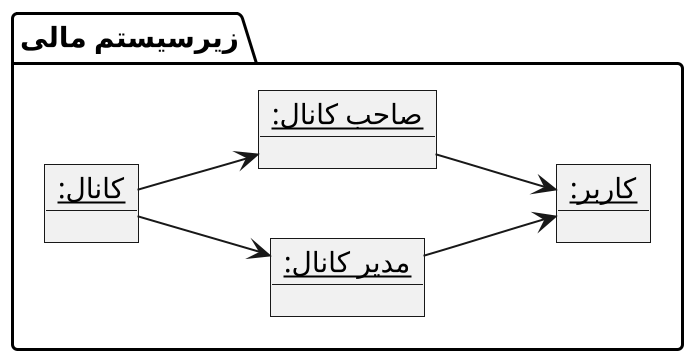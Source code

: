 @startuml deposit_profit

scale 2
left to right direction
skinparam DefaultFontName B Nazanin

package "زیرسیستم مالی" {
    object "__کاربر:__" as user
    object "__کانال:__" as chanel
    object "__مدیر کانال:__" as manager
    object "__صاحب کانال:__" as owner

    chanel --> manager
    chanel --> owner
    manager --> user
    owner --> user
}

@enduml